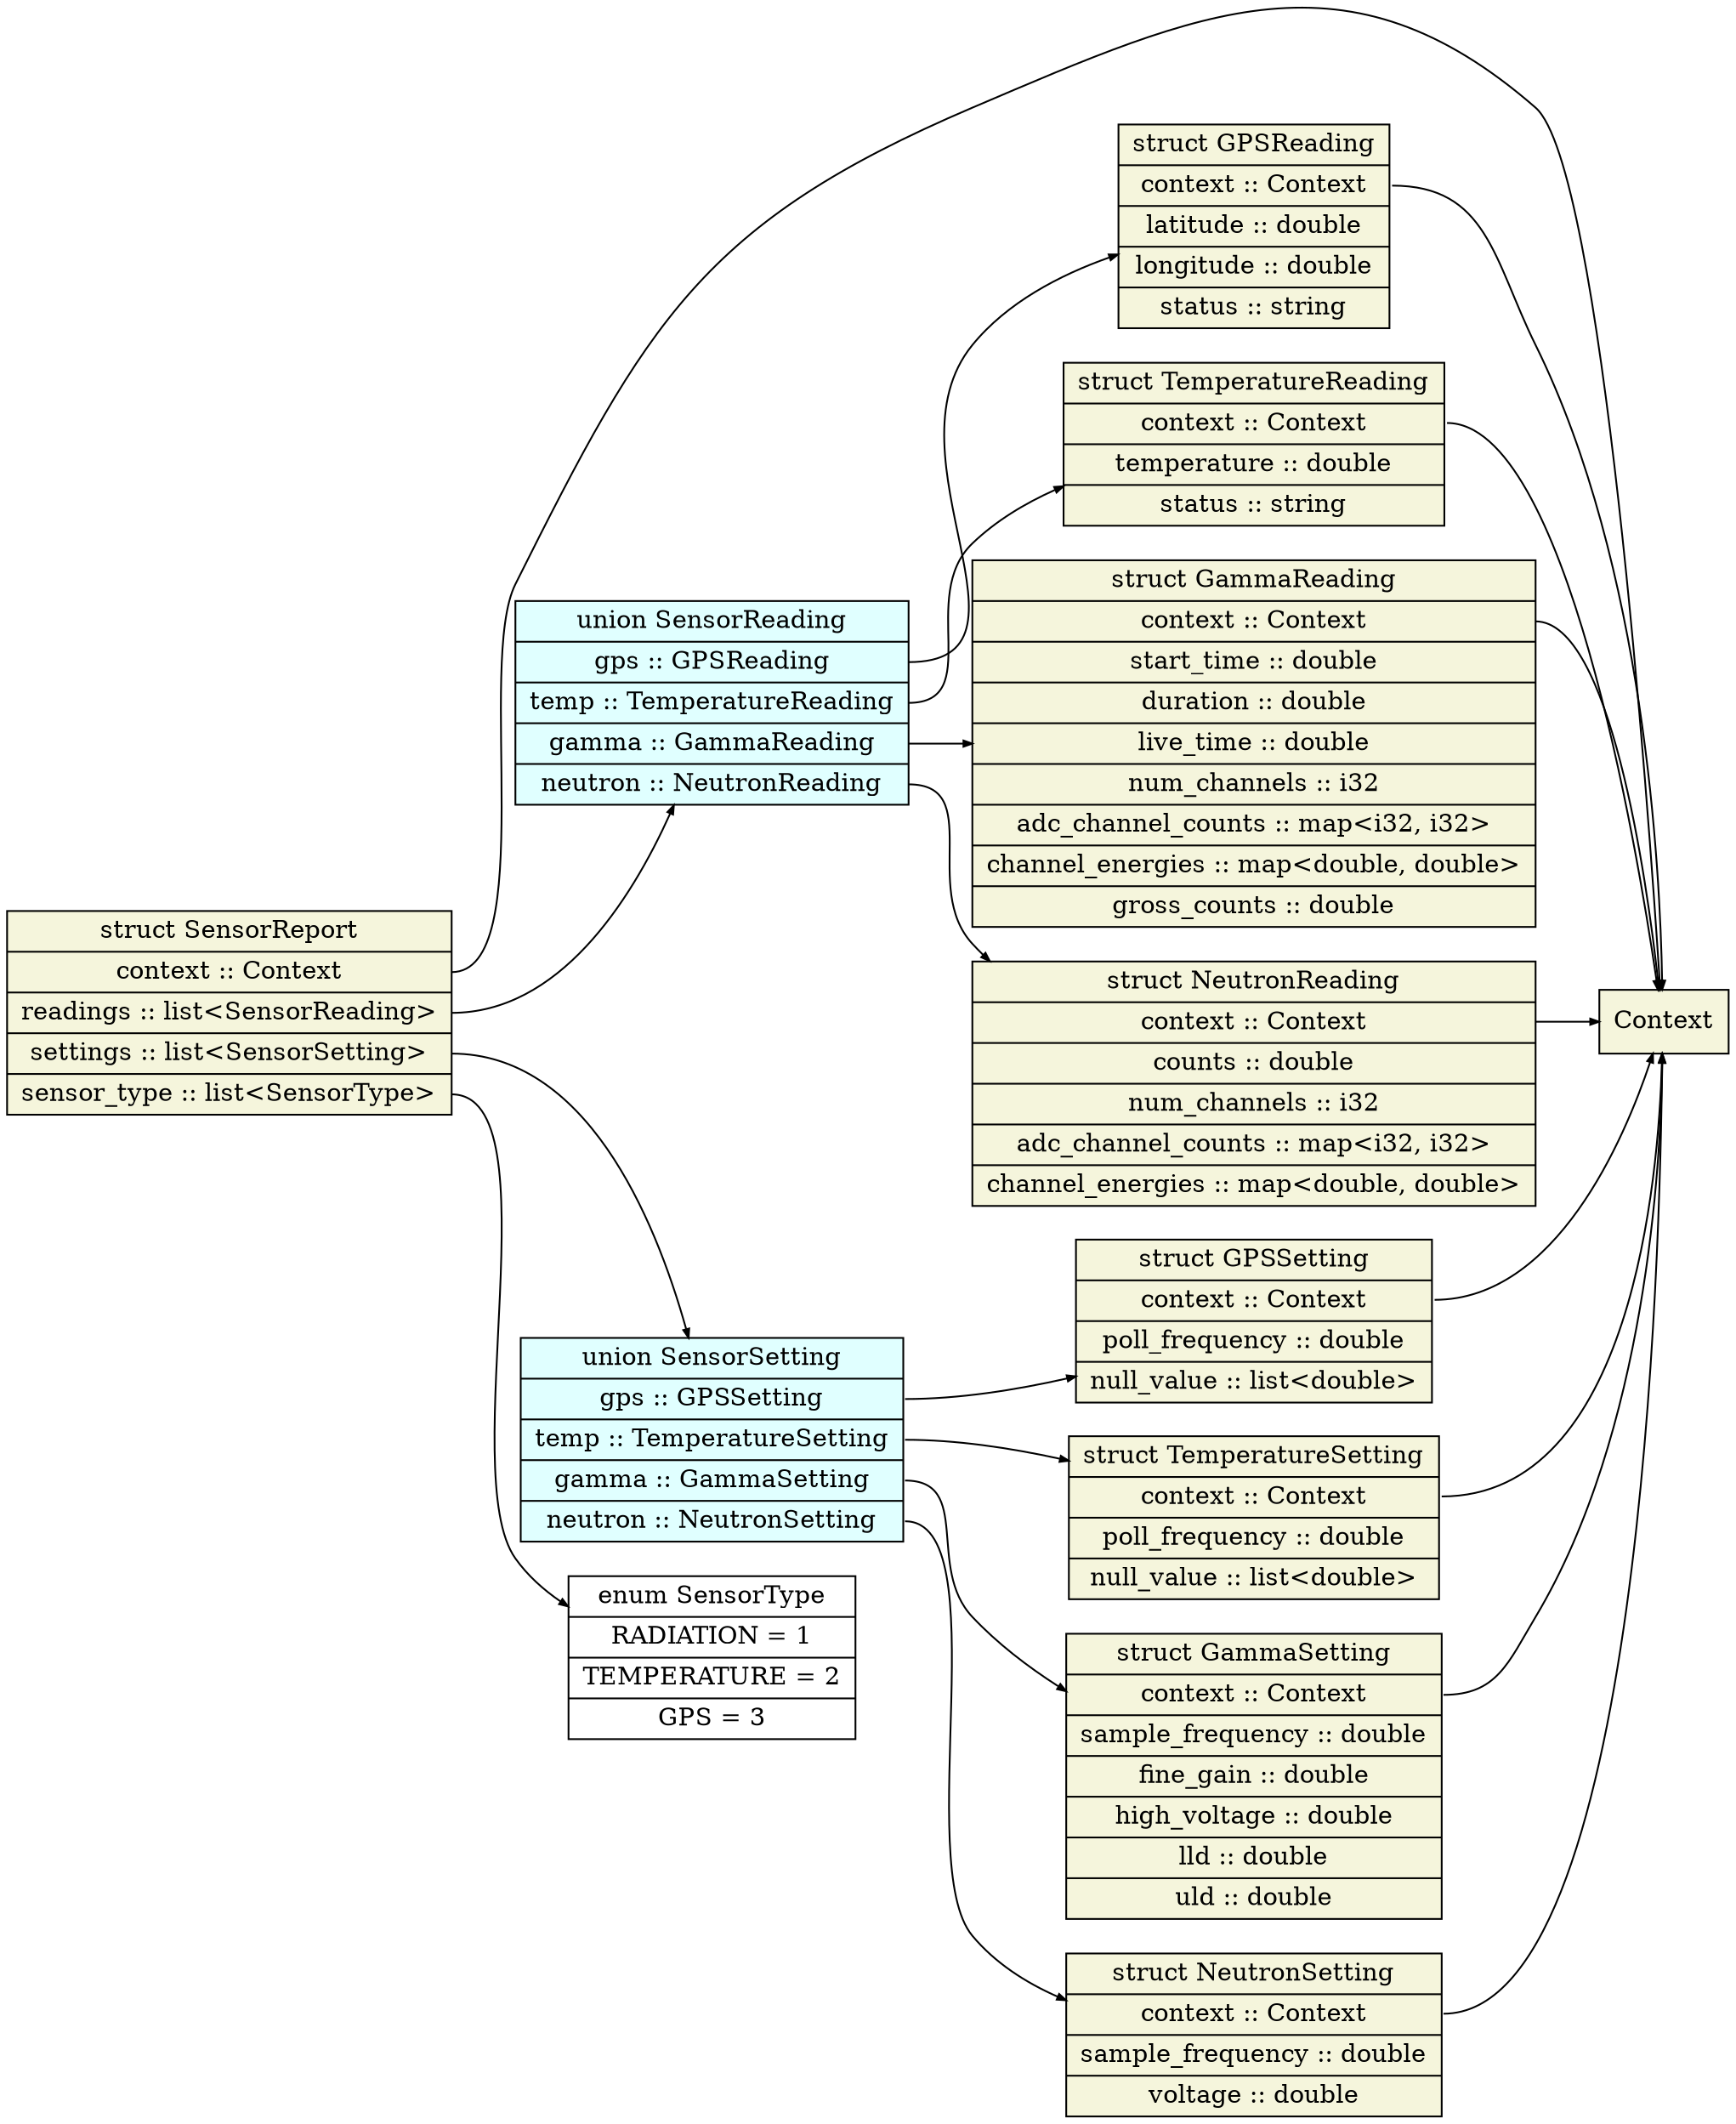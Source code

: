 digraph "sensor" {
node [style=filled, shape=record];
edge [arrowsize=0.5];
rankdir=LR
node [fillcolor=white];
SensorType [label="enum SensorType|RADIATION = 1|TEMPERATURE = 2|GPS = 3"];
node [fillcolor=beige];
GPSReading [label="struct GPSReading|<field_context>context :: Context|<field_latitude>latitude :: double|<field_longitude>longitude :: double|<field_status>status :: string"];
node [fillcolor=beige];
TemperatureReading [label="struct TemperatureReading|<field_context>context :: Context|<field_temperature>temperature :: double|<field_status>status :: string"];
node [fillcolor=beige];
GammaReading [label="struct GammaReading|<field_context>context :: Context|<field_start_time>start_time :: double|<field_duration>duration :: double|<field_live_time>live_time :: double|<field_num_channels>num_channels :: i32|<field_adc_channel_counts>adc_channel_counts :: map\<i32, i32\>|<field_channel_energies>channel_energies :: map\<double, double\>|<field_gross_counts>gross_counts :: double"];
node [fillcolor=beige];
NeutronReading [label="struct NeutronReading|<field_context>context :: Context|<field_counts>counts :: double|<field_num_channels>num_channels :: i32|<field_adc_channel_counts>adc_channel_counts :: map\<i32, i32\>|<field_channel_energies>channel_energies :: map\<double, double\>"];
node [fillcolor=lightcyan];
SensorReading [label="union SensorReading|<field_gps>gps :: GPSReading|<field_temp>temp :: TemperatureReading|<field_gamma>gamma :: GammaReading|<field_neutron>neutron :: NeutronReading"];
node [fillcolor=beige];
GPSSetting [label="struct GPSSetting|<field_context>context :: Context|<field_poll_frequency>poll_frequency :: double|<field_null_value>null_value :: list\<double\>"];
node [fillcolor=beige];
TemperatureSetting [label="struct TemperatureSetting|<field_context>context :: Context|<field_poll_frequency>poll_frequency :: double|<field_null_value>null_value :: list\<double\>"];
node [fillcolor=beige];
GammaSetting [label="struct GammaSetting|<field_context>context :: Context|<field_sample_frequency>sample_frequency :: double|<field_fine_gain>fine_gain :: double|<field_high_voltage>high_voltage :: double|<field_lld>lld :: double|<field_uld>uld :: double"];
node [fillcolor=beige];
NeutronSetting [label="struct NeutronSetting|<field_context>context :: Context|<field_sample_frequency>sample_frequency :: double|<field_voltage>voltage :: double"];
node [fillcolor=lightcyan];
SensorSetting [label="union SensorSetting|<field_gps>gps :: GPSSetting|<field_temp>temp :: TemperatureSetting|<field_gamma>gamma :: GammaSetting|<field_neutron>neutron :: NeutronSetting"];
node [fillcolor=beige];
SensorReport [label="struct SensorReport|<field_context>context :: Context|<field_readings>readings :: list\<SensorReading\>|<field_settings>settings :: list\<SensorSetting\>|<field_sensor_type>sensor_type :: list\<SensorType\>"];
GPSReading:field_context -> Context
TemperatureReading:field_context -> Context
GammaReading:field_context -> Context
NeutronReading:field_context -> Context
SensorReading:field_gps -> GPSReading
SensorReading:field_temp -> TemperatureReading
SensorReading:field_gamma -> GammaReading
SensorReading:field_neutron -> NeutronReading
GPSSetting:field_context -> Context
TemperatureSetting:field_context -> Context
GammaSetting:field_context -> Context
NeutronSetting:field_context -> Context
SensorSetting:field_gps -> GPSSetting
SensorSetting:field_temp -> TemperatureSetting
SensorSetting:field_gamma -> GammaSetting
SensorSetting:field_neutron -> NeutronSetting
SensorReport:field_context -> Context
SensorReport:field_readings -> SensorReading
SensorReport:field_settings -> SensorSetting
SensorReport:field_sensor_type -> SensorType
}
